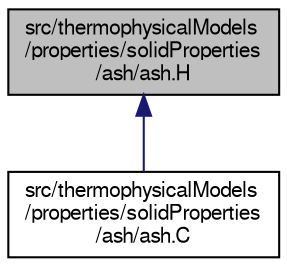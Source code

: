 digraph "src/thermophysicalModels/properties/solidProperties/ash/ash.H"
{
  bgcolor="transparent";
  edge [fontname="FreeSans",fontsize="10",labelfontname="FreeSans",labelfontsize="10"];
  node [fontname="FreeSans",fontsize="10",shape=record];
  Node76 [label="src/thermophysicalModels\l/properties/solidProperties\l/ash/ash.H",height=0.2,width=0.4,color="black", fillcolor="grey75", style="filled", fontcolor="black"];
  Node76 -> Node77 [dir="back",color="midnightblue",fontsize="10",style="solid",fontname="FreeSans"];
  Node77 [label="src/thermophysicalModels\l/properties/solidProperties\l/ash/ash.C",height=0.2,width=0.4,color="black",URL="$a15884.html"];
}
